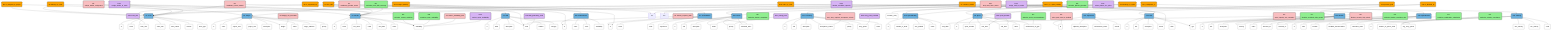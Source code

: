 graph TD
    %% Style Definitions
    classDef entityStyle fill:#6AB0DE,color:black,stroke:#333,stroke-width:2px
    classDef attrStyle fill:white,color:black,stroke:#333,stroke-width:1px
    classDef relStyle fill:orange,color:black,stroke:#333,stroke-width:2px
    classDef goalStyle fill:lightgreen,color:black,stroke:#333,stroke-width:2px
    classDef condStyle fill:#F9BEC0,color:black,stroke:#333,stroke-width:2px
    classDef decvarStyle fill:#D6B3F4,color:black,stroke:#333,stroke-width:2px

    %% ========== ENTITIES & ATTRIBUTES ==========
    %% --- Project ---
    E0("E0: Project"):::entityStyle
    E0_attr0("id"):::attrStyle
    E0_attr1("name"):::attrStyle
    E0_attr2("project_start"):::attrStyle
    E0_attr3("project_end"):::attrStyle
    E0_attr4("description"):::attrStyle
    E0_attr5("budget"):::attrStyle
    E0_attr6("status"):::attrStyle
    E0_attr7("target_audience"):::attrStyle
    E0_attr8("priority"):::attrStyle
    E0 --> E0_attr0
    E0 --> E0_attr1
    E0 --> E0_attr2
    E0 --> E0_attr3
    E0 --> E0_attr4
    E0 --> E0_attr5
    E0 --> E0_attr6
    E0 --> E0_attr7
    E0 --> E0_attr8

    %% --- Team ---
    E1("E1: Team"):::entityStyle
    E1_attr0("id"):::attrStyle
    E1_attr1("name"):::attrStyle
    E1_attr2("team_size"):::attrStyle
    E1_attr3("team_start"):::attrStyle
    E1_attr4("team_status"):::attrStyle
    E1_attr5("location"):::attrStyle
    E1_attr6("team_type"):::attrStyle
    E1 --> E1_attr0
    E1 --> E1_attr1
    E1 --> E1_attr2
    E1 --> E1_attr3
    E1 --> E1_attr4
    E1 --> E1_attr5
    E1 --> E1_attr6

    %% --- Worker ---
    E2("E2: Worker"):::entityStyle
    E2_attr0("id"):::attrStyle
    E2_attr1("name"):::attrStyle
    E2_attr2("first_name"):::attrStyle
    E2_attr3("email"):::attrStyle
    E2_attr4("start_date"):::attrStyle
    E2_attr5("status"):::attrStyle
    E2_attr6("availability"):::attrStyle
    E2 --> E2_attr0
    E2 --> E2_attr1
    E2 --> E2_attr2
    E2 --> E2_attr3
    E2 --> E2_attr4
    E2 --> E2_attr5
    E2 --> E2_attr6

    %% --- Feature ---
    E3("E3: Feature"):::entityStyle
    E3_attr0("id"):::attrStyle
    E3_attr1("title"):::attrStyle
    E3_attr2("description"):::attrStyle
    E3_attr3("status"):::attrStyle
    E3_attr4("priority"):::attrStyle
    E3_attr5("estimated_effort"):::attrStyle
    E3 --> E3_attr0
    E3 --> E3_attr1
    E3 --> E3_attr2
    E3 --> E3_attr3
    E3 --> E3_attr4
    E3 --> E3_attr5

    %% --- SprintBacklog ---
    E14("E14: SprintBacklog"):::entityStyle
    E14_attr0("id"):::attrStyle
    E14_attr1("number_of_tasks"):::attrStyle
    E14_attr2("last_updated"):::attrStyle
    E14_attr3("status"):::attrStyle
    E14_attr4("total_effort"):::attrStyle
    E14 --> E14_attr0
    E14 --> E14_attr1
    E14 --> E14_attr2
    E14 --> E14_attr3
    E14 --> E14_attr4

    %% --- Sprint ---
    E9("E9: Sprint"):::entityStyle
    E9_attr0("id"):::attrStyle
    E9_attr1("sprint_number"):::attrStyle
    E9_attr2("start_date"):::attrStyle
    E9_attr3("end_date"):::attrStyle
    E9_attr4("status"):::attrStyle
    E9_attr5("achievement_of_goal"):::attrStyle
    E9 --> E9_attr0
    E9 --> E9_attr1
    E9 --> E9_attr2
    E9 --> E9_attr3
    E9 --> E9_attr4
    E9 --> E9_attr5

    %% --- Velocity ---
    E22("E22: Velocity"):::entityStyle
    E22_attr0("id"):::attrStyle
    E22_attr1("number_of_sprints_used"):::attrStyle
    E22_attr2("avg._story_points"):::attrStyle
    E22_attr3("max_velocity"):::attrStyle
    E22_attr4("min_velocity"):::attrStyle
    E22_attr5("trend"):::attrStyle
    E22 --> E22_attr0
    E22 --> E22_attr1
    E22 --> E22_attr2
    E22 --> E22_attr3
    E22 --> E22_attr4
    E22 --> E22_attr5

    %% --- Blocker ---
    E20("E20: Blocker"):::entityStyle
    E20_attr0("id"):::attrStyle
    E20_attr1("title"):::attrStyle
    E20_attr2("description"):::attrStyle
    E20_attr3("severity"):::attrStyle
    E20_attr4("status"):::attrStyle
    E20_attr5("detected_on"):::attrStyle
    E20_attr6("resolved_on"):::attrStyle
    E20 --> E20_attr0
    E20 --> E20_attr1
    E20 --> E20_attr2
    E20 --> E20_attr3
    E20 --> E20_attr4
    E20 --> E20_attr5
    E20 --> E20_attr6

    %% --- SprintReview ---
    E12("E12: SprintReview"):::entityStyle
    E12_attr0("id"):::attrStyle
    E12_attr1("date"):::attrStyle
    E12_attr2("duration"):::attrStyle
    E12_attr3("feedback_documentation"):::attrStyle
    E12_attr4("attendees_count"):::attrStyle
    E12 --> E12_attr0
    E12 --> E12_attr1
    E12 --> E12_attr2
    E12 --> E12_attr3
    E12 --> E12_attr4

    %% --- Task ---
    E18("E18: Task"):::entityStyle
    E18_attr0("id"):::attrStyle
    E18_attr1("title"):::attrStyle
    E18_attr2("description"):::attrStyle
    E18_attr3("status"):::attrStyle
    E18_attr4("effort"):::attrStyle
    E18_attr5("type"):::attrStyle
    E18 --> E18_attr0
    E18 --> E18_attr1
    E18 --> E18_attr2
    E18 --> E18_attr3
    E18 --> E18_attr4
    E18 --> E18_attr5

    %% --- Skill ---
    E4("E4: Skill"):::entityStyle
    E4_attr0("id"):::attrStyle
    E4_attr1("label"):::attrStyle
    E4_attr2("description"):::attrStyle
    E4_attr3("level"):::attrStyle
    E4_attr4("certified"):::attrStyle
    E4_attr5("category"):::attrStyle
    E4 --> E4_attr0
    E4 --> E4_attr1
    E4 --> E4_attr2
    E4 --> E4_attr3
    E4 --> E4_attr4
    E4 --> E4_attr5

    %% --- ScrumMaster ---
    E7("E7: ScrumMaster"):::entityStyle
    E7_attr0("id"):::attrStyle
    E7_attr1("name"):::attrStyle
    E7_attr2("email"):::attrStyle
    E7_attr3("experience"):::attrStyle
    E7 --> E7_attr0
    E7 --> E7_attr1
    E7 --> E7_attr2
    E7 --> E7_attr3

    %% --- ProductOwner ---
    E6("E6: ProductOwner"):::entityStyle
    E6_attr0("id"):::attrStyle
    E6_attr1("name"):::attrStyle
    E6_attr2("email"):::attrStyle
    E6_attr3("availability"):::attrStyle
    E6 --> E6_attr0
    E6 --> E6_attr1
    E6 --> E6_attr2
    E6 --> E6_attr3

    %% --- SprintGoal ---
    E15("E15: SprintGoal"):::entityStyle
    E15_attr0("id"):::attrStyle
    E15_attr1("objective_description"):::attrStyle
    E15_attr2("achievement_status"):::attrStyle
    E15_attr3("benefit"):::attrStyle
    E15 --> E15_attr0
    E15 --> E15_attr1
    E15 --> E15_attr2
    E15 --> E15_attr3

    %% --- UserStory ---
    E17("E17: UserStory"):::entityStyle
    E17_attr0("id"):::attrStyle
    E17_attr1("title"):::attrStyle
    E17_attr2("description"):::attrStyle
    E17_attr3("acceptance_criteria"):::attrStyle
    E17_attr4("priority"):::attrStyle
    E17_attr5("story_points"):::attrStyle
    E17_attr6("status"):::attrStyle
    E17 --> E17_attr0
    E17 --> E17_attr1
    E17 --> E17_attr2
    E17 --> E17_attr3
    E17 --> E17_attr4
    E17 --> E17_attr5
    E17 --> E17_attr6

    %% ========== RELATIONS ==========
    R1("R1: is_assigned_to_project"):::relStyle
    R1 --> E1
    R1 --> E0

    R2("R2: belongs_to_team"):::relStyle
    R2 --> E2
    R2 --> E1

    R3("R3: has_skill"):::relStyle
    R3 --> E2
    R3 --> E4

    R5("R5: manages_backlog"):::relStyle
    R5 --> E6
    R5 --> E8

    R6("R6: is_supported_by"):::relStyle
    R6 --> E1
    R6 --> E7

    R7("R7: contains_feature"):::relStyle
    R7 --> E8
    R7 --> E3

    R11("R11: is_in_sprint_backlog"):::relStyle
    R11 --> E17
    R11 --> E14

    R12("R12: belongs_to_sprint"):::relStyle
    R12 --> E14
    R12 --> E9

    R13("R13: pursues_goal"):::relStyle
    R13 --> E9
    R13 --> E15

    R16("R16: is_blocked_by"):::relStyle
    R16 --> E18
    R16 --> E20

    R17("R17: participates_in"):::relStyle
    R17 --> E21
    R17 --> E12

    R19("R19: refers_to_team"):::relStyle
    R19 --> E22
    R19 --> E1

    %% ========== GOALS ==========
    G0("G0: maximize_team_skill_coverage"):::goalStyle
    G0 --> E2
    G0 --> E4_attr3("level"):::attrStyle

    G1("G1: minimize_sprint_overcommitment"):::goalStyle
    G1 --> E9_attr5("achievement_of_goal"):::attrStyle

    G2("G2: maximize_velocity_consistency"):::goalStyle
    G2 --> E22_attr2("avg._story_points"):::attrStyle

    G3("G3: minimize_blocker_resolution_time"):::goalStyle
    G3 --> E20_attr6("resolved_on"):::attrStyle
    G3 --> E20_attr5("detected_on"):::attrStyle

    G4("G4: maximize_stakeholder_satisfaction"):::goalStyle
    G4 --> E12_attr3("feedback_documentation"):::attrStyle

    G5("G5: minimize_context_switching"):::goalStyle
    G5 --> E2_attr6("availability"):::attrStyle

    G6("G6: maximize_feature_completion"):::goalStyle
    G6 --> E3_attr3("status"):::attrStyle

    G7("G7: minimize_technical_debt_growth"):::goalStyle
    G7 --> E18_attr5("type"):::attrStyle

    G8("G8: maximize_team_availability"):::goalStyle
    G8 --> E2_attr6("availability"):::attrStyle

    G9("G9: minimize_planning_duration"):::goalStyle
    G9 --> E10_attr2("duration_(min)"):::attrStyle

    %% ========== CONDITIONS ==========
    C0("C0: mandatory_scrum_master"):::condStyle
    C0 --> E7_attr0("id"):::attrStyle
    C0 --> E1

    C1("C1: mandatory_product_owner"):::condStyle
    C1 --> E6_attr0("id"):::attrStyle
    C1 --> E0

    C2("C2: team_capacity_not_exceeded"):::condStyle
    C2 --> E14_attr4("total_effort"):::attrStyle
    C2 --> E22_attr2("avg._story_points"):::attrStyle

    C3("C3: feature_requires_skills"):::condStyle
    C3 --> E3_attr5("estimated_effort"):::attrStyle
    C3 --> E4_attr3("level"):::attrStyle

    C4("C4: worker_availability_limit"):::condStyle
    C4 --> E2_attr6("availability"):::attrStyle

    C5("C5: unique_worker_assignment"):::condStyle
    C5 --> E2
    C5 --> E1

    C6("C6: sprint_goal_must_be_defined"):::condStyle
    C6 --> E15_attr0("id"):::attrStyle

    C7("C7: user_story_requires_acceptance_criteria"):::condStyle
    C7 --> E17_attr3("acceptance_criteria"):::attrStyle

    C8("C8: blocker_severity_high_priority"):::condStyle
    C8 --> E20_attr3("severity"):::attrStyle

    C9("C9: budget_not_exceeded"):::condStyle
    C9 --> E0_attr5("budget"):::attrStyle

    C10("C10: task_must_have_owner"):::condStyle
    C10 --> E18_attr3("status"):::attrStyle
    C10 --> E2

    %% ========== DECISION VARIABLES ==========
    DV0("DV0: assign_worker_to_team"):::decvarStyle
    DV0 --> E2
    DV0 --> E1

    DV1("DV1: select_feature_for_sprint"):::decvarStyle
    DV1 --> E3
    DV1 --> E9

    DV2("DV2: assign_task_to_worker"):::decvarStyle
    DV2 --> E18
    DV2 --> E2

    DV3("DV3: worker_sprint_availability"):::decvarStyle
    DV3 --> E2_attr6("availability"):::attrStyle

    DV4("DV4: story_point_estimate"):::decvarStyle
    DV4 --> E17_attr5("story_points"):::attrStyle

    DV5("DV5: sprint_duration"):::decvarStyle
    DV5 --> E9_attr2("start_date"):::attrStyle
    DV5 --> E9_attr3("end_date"):::attrStyle

    DV6("DV6: team_size"):::decvarStyle
    DV6 --> E1_attr2("team_size"):::attrStyle

    DV7("DV7: priority_level"):::decvarStyle
    DV7 --> E3_attr4("priority"):::attrStyle

    DV8("DV8: skill_proficiency_level"):::decvarStyle
    DV8 --> E4_attr3("level"):::attrStyle

    DV9("DV9: blocker_resolution_capacity"):::decvarStyle
    DV9 --> E1
    DV9 --> E20